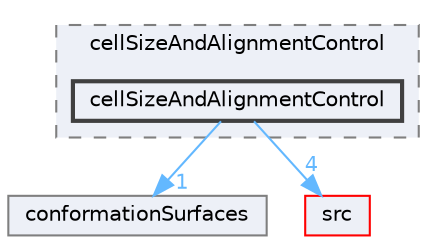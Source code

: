 digraph "applications/utilities/mesh/generation/foamyMesh/conformalVoronoiMesh/cellShapeControl/cellSizeAndAlignmentControl/cellSizeAndAlignmentControl"
{
 // LATEX_PDF_SIZE
  bgcolor="transparent";
  edge [fontname=Helvetica,fontsize=10,labelfontname=Helvetica,labelfontsize=10];
  node [fontname=Helvetica,fontsize=10,shape=box,height=0.2,width=0.4];
  compound=true
  subgraph clusterdir_0fac8db952babc557e0fb20d3086a2fc {
    graph [ bgcolor="#edf0f7", pencolor="grey50", label="cellSizeAndAlignmentControl", fontname=Helvetica,fontsize=10 style="filled,dashed", URL="dir_0fac8db952babc557e0fb20d3086a2fc.html",tooltip=""]
  dir_ceb700f6c96a4df8330d59bb3498b205 [label="cellSizeAndAlignmentControl", fillcolor="#edf0f7", color="grey25", style="filled,bold", URL="dir_ceb700f6c96a4df8330d59bb3498b205.html",tooltip=""];
  }
  dir_2620dcc07dc81ce1ef4379237ffdbf3e [label="conformationSurfaces", fillcolor="#edf0f7", color="grey50", style="filled", URL="dir_2620dcc07dc81ce1ef4379237ffdbf3e.html",tooltip=""];
  dir_68267d1309a1af8e8297ef4c3efbcdba [label="src", fillcolor="#edf0f7", color="red", style="filled", URL="dir_68267d1309a1af8e8297ef4c3efbcdba.html",tooltip=""];
  dir_ceb700f6c96a4df8330d59bb3498b205->dir_2620dcc07dc81ce1ef4379237ffdbf3e [headlabel="1", labeldistance=1.5 headhref="dir_000436_000608.html" href="dir_000436_000608.html" color="steelblue1" fontcolor="steelblue1"];
  dir_ceb700f6c96a4df8330d59bb3498b205->dir_68267d1309a1af8e8297ef4c3efbcdba [headlabel="4", labeldistance=1.5 headhref="dir_000436_003729.html" href="dir_000436_003729.html" color="steelblue1" fontcolor="steelblue1"];
}
